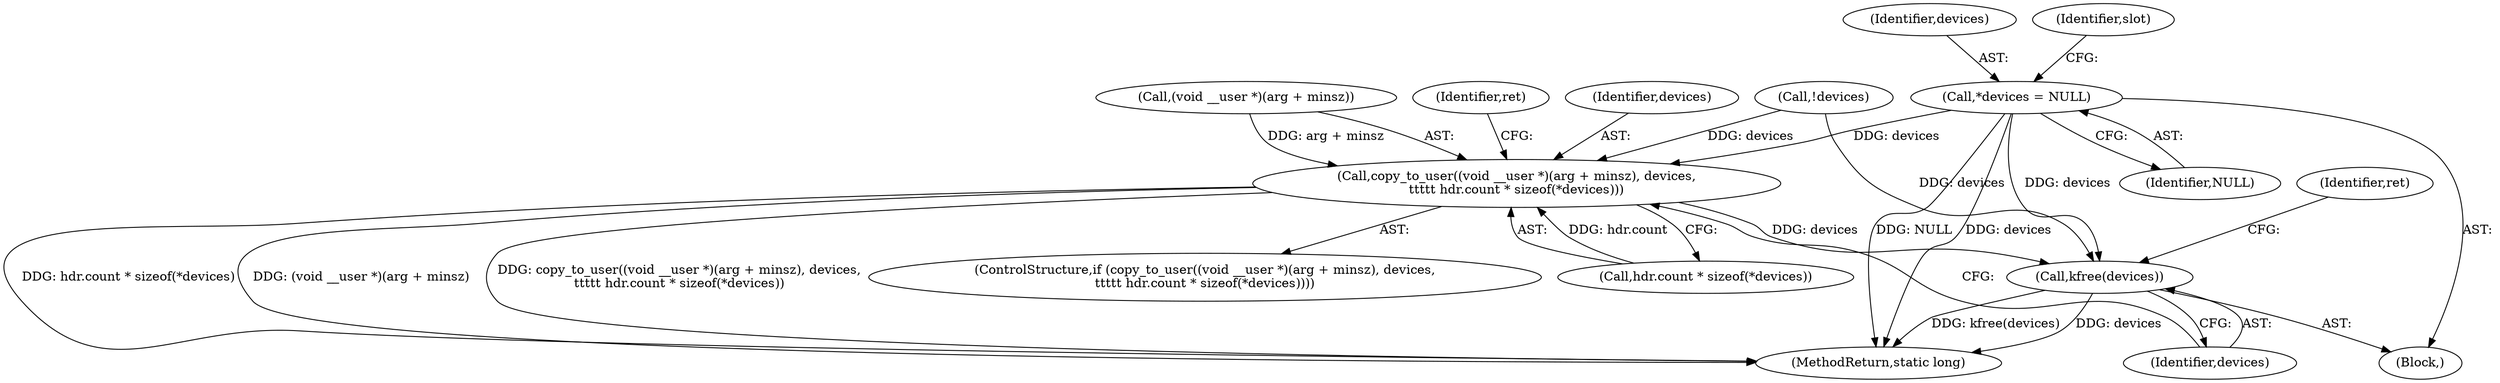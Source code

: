 digraph "0_linux_05692d7005a364add85c6e25a6c4447ce08f913a@pointer" {
"1000907" [label="(Call,*devices = NULL)"];
"1001073" [label="(Call,copy_to_user((void __user *)(arg + minsz), devices,\n\t\t\t\t\t hdr.count * sizeof(*devices)))"];
"1001091" [label="(Call,kfree(devices))"];
"1000901" [label="(Block,)"];
"1001072" [label="(ControlStructure,if (copy_to_user((void __user *)(arg + minsz), devices,\n\t\t\t\t\t hdr.count * sizeof(*devices))))"];
"1001091" [label="(Call,kfree(devices))"];
"1001080" [label="(Call,hdr.count * sizeof(*devices))"];
"1001092" [label="(Identifier,devices)"];
"1001094" [label="(Identifier,ret)"];
"1001380" [label="(MethodReturn,static long)"];
"1000907" [label="(Call,*devices = NULL)"];
"1001079" [label="(Identifier,devices)"];
"1001088" [label="(Identifier,ret)"];
"1001025" [label="(Call,!devices)"];
"1001074" [label="(Call,(void __user *)(arg + minsz))"];
"1001073" [label="(Call,copy_to_user((void __user *)(arg + minsz), devices,\n\t\t\t\t\t hdr.count * sizeof(*devices)))"];
"1000908" [label="(Identifier,devices)"];
"1000909" [label="(Identifier,NULL)"];
"1000912" [label="(Identifier,slot)"];
"1000907" -> "1000901"  [label="AST: "];
"1000907" -> "1000909"  [label="CFG: "];
"1000908" -> "1000907"  [label="AST: "];
"1000909" -> "1000907"  [label="AST: "];
"1000912" -> "1000907"  [label="CFG: "];
"1000907" -> "1001380"  [label="DDG: devices"];
"1000907" -> "1001380"  [label="DDG: NULL"];
"1000907" -> "1001073"  [label="DDG: devices"];
"1000907" -> "1001091"  [label="DDG: devices"];
"1001073" -> "1001072"  [label="AST: "];
"1001073" -> "1001080"  [label="CFG: "];
"1001074" -> "1001073"  [label="AST: "];
"1001079" -> "1001073"  [label="AST: "];
"1001080" -> "1001073"  [label="AST: "];
"1001088" -> "1001073"  [label="CFG: "];
"1001092" -> "1001073"  [label="CFG: "];
"1001073" -> "1001380"  [label="DDG: (void __user *)(arg + minsz)"];
"1001073" -> "1001380"  [label="DDG: hdr.count * sizeof(*devices)"];
"1001073" -> "1001380"  [label="DDG: copy_to_user((void __user *)(arg + minsz), devices,\n\t\t\t\t\t hdr.count * sizeof(*devices))"];
"1001074" -> "1001073"  [label="DDG: arg + minsz"];
"1001025" -> "1001073"  [label="DDG: devices"];
"1001080" -> "1001073"  [label="DDG: hdr.count"];
"1001073" -> "1001091"  [label="DDG: devices"];
"1001091" -> "1000901"  [label="AST: "];
"1001091" -> "1001092"  [label="CFG: "];
"1001092" -> "1001091"  [label="AST: "];
"1001094" -> "1001091"  [label="CFG: "];
"1001091" -> "1001380"  [label="DDG: kfree(devices)"];
"1001091" -> "1001380"  [label="DDG: devices"];
"1001025" -> "1001091"  [label="DDG: devices"];
}
